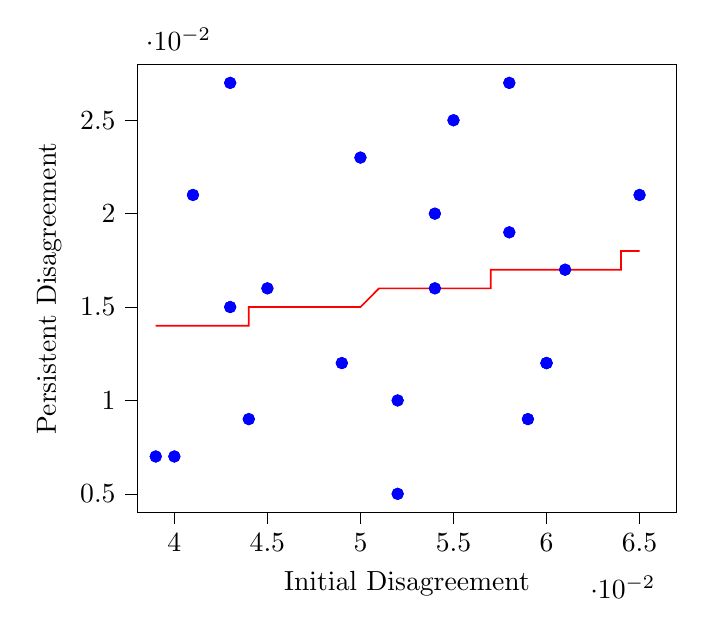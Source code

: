 % This file was created with tikzplotlib v0.10.1.
\begin{tikzpicture}

\definecolor{darkgray176}{RGB}{176,176,176}

\begin{axis}[
tick align=outside,
tick pos=left,
x grid style={darkgray176},
xlabel={Initial Disagreement},
xmin=0.038, xmax=0.067,
xtick style={color=black},
y grid style={darkgray176},
ylabel={Persistent Disagreement},
ymin=0.004, ymax=0.028,
ytick style={color=black}
]
\addplot [draw=blue, fill=blue, mark=*, only marks]
table{%
x  y
0.058 0.027
0.065 0.021
0.044 0.009
0.059 0.009
0.052 0.01
0.054 0.016
0.058 0.027
0.043 0.015
0.043 0.027
0.041 0.021
0.05 0.023
0.055 0.025
0.065 0.021
0.043 0.015
0.054 0.02
0.045 0.016
0.061 0.017
0.058 0.019
0.044 0.009
0.043 0.027
0.054 0.02
0.039 0.007
0.04 0.007
0.049 0.012
0.059 0.009
0.041 0.021
0.045 0.016
0.039 0.007
0.052 0.005
0.06 0.012
0.052 0.01
0.05 0.023
0.061 0.017
0.04 0.007
0.052 0.005
0.06 0.012
0.054 0.016
0.055 0.025
0.058 0.019
0.049 0.012
0.06 0.012
0.06 0.012
};
\addplot [semithick, red]
table {%
0.039 0.014
0.039 0.014
0.04 0.014
0.04 0.014
0.04 0.014
0.04 0.014
0.041 0.014
0.041 0.014
0.041 0.014
0.042 0.014
0.042 0.014
0.042 0.014
0.042 0.014
0.043 0.014
0.043 0.014
0.043 0.014
0.043 0.014
0.044 0.014
0.044 0.015
0.044 0.015
0.044 0.015
0.045 0.015
0.045 0.015
0.045 0.015
0.046 0.015
0.046 0.015
0.046 0.015
0.046 0.015
0.047 0.015
0.047 0.015
0.047 0.015
0.047 0.015
0.048 0.015
0.048 0.015
0.048 0.015
0.048 0.015
0.049 0.015
0.049 0.015
0.049 0.015
0.05 0.015
0.05 0.015
0.05 0.015
0.05 0.015
0.051 0.016
0.051 0.016
0.051 0.016
0.051 0.016
0.052 0.016
0.052 0.016
0.052 0.016
0.052 0.016
0.053 0.016
0.053 0.016
0.053 0.016
0.054 0.016
0.054 0.016
0.054 0.016
0.054 0.016
0.055 0.016
0.055 0.016
0.055 0.016
0.055 0.016
0.056 0.016
0.056 0.016
0.056 0.016
0.056 0.016
0.057 0.016
0.057 0.016
0.057 0.017
0.058 0.017
0.058 0.017
0.058 0.017
0.058 0.017
0.059 0.017
0.059 0.017
0.059 0.017
0.059 0.017
0.06 0.017
0.06 0.017
0.06 0.017
0.06 0.017
0.061 0.017
0.061 0.017
0.061 0.017
0.061 0.017
0.062 0.017
0.062 0.017
0.062 0.017
0.063 0.017
0.063 0.017
0.063 0.017
0.063 0.017
0.064 0.017
0.064 0.018
0.064 0.018
0.064 0.018
0.065 0.018
0.065 0.018
0.065 0.018
0.065 0.018
};
\end{axis}

\end{tikzpicture}
